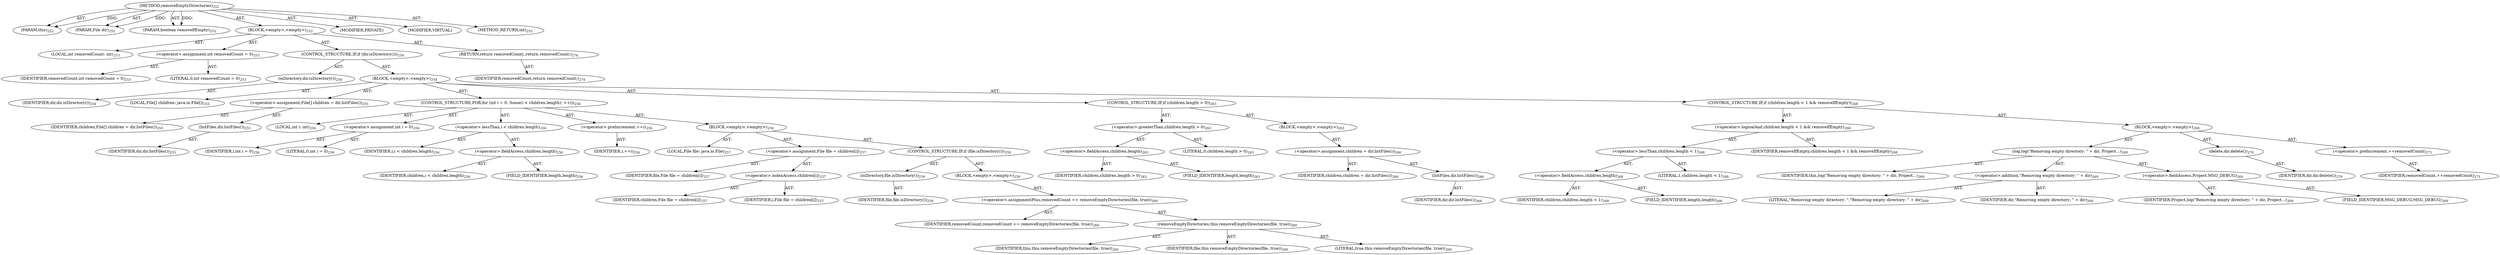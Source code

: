 digraph "removeEmptyDirectories" {  
"111669149701" [label = <(METHOD,removeEmptyDirectories)<SUB>252</SUB>> ]
"115964116997" [label = <(PARAM,this)<SUB>252</SUB>> ]
"115964117005" [label = <(PARAM,File dir)<SUB>252</SUB>> ]
"115964117006" [label = <(PARAM,boolean removeIfEmpty)<SUB>252</SUB>> ]
"25769803792" [label = <(BLOCK,&lt;empty&gt;,&lt;empty&gt;)<SUB>252</SUB>> ]
"94489280523" [label = <(LOCAL,int removedCount: int)<SUB>253</SUB>> ]
"30064771197" [label = <(&lt;operator&gt;.assignment,int removedCount = 0)<SUB>253</SUB>> ]
"68719476843" [label = <(IDENTIFIER,removedCount,int removedCount = 0)<SUB>253</SUB>> ]
"90194313267" [label = <(LITERAL,0,int removedCount = 0)<SUB>253</SUB>> ]
"47244640267" [label = <(CONTROL_STRUCTURE,IF,if (dir.isDirectory()))<SUB>254</SUB>> ]
"30064771198" [label = <(isDirectory,dir.isDirectory())<SUB>254</SUB>> ]
"68719476844" [label = <(IDENTIFIER,dir,dir.isDirectory())<SUB>254</SUB>> ]
"25769803793" [label = <(BLOCK,&lt;empty&gt;,&lt;empty&gt;)<SUB>254</SUB>> ]
"94489280524" [label = <(LOCAL,File[] children: java.io.File[])<SUB>255</SUB>> ]
"30064771199" [label = <(&lt;operator&gt;.assignment,File[] children = dir.listFiles())<SUB>255</SUB>> ]
"68719476845" [label = <(IDENTIFIER,children,File[] children = dir.listFiles())<SUB>255</SUB>> ]
"30064771200" [label = <(listFiles,dir.listFiles())<SUB>255</SUB>> ]
"68719476846" [label = <(IDENTIFIER,dir,dir.listFiles())<SUB>255</SUB>> ]
"47244640268" [label = <(CONTROL_STRUCTURE,FOR,for (int i = 0; Some(i &lt; children.length); ++i))<SUB>256</SUB>> ]
"94489280525" [label = <(LOCAL,int i: int)<SUB>256</SUB>> ]
"30064771201" [label = <(&lt;operator&gt;.assignment,int i = 0)<SUB>256</SUB>> ]
"68719476847" [label = <(IDENTIFIER,i,int i = 0)<SUB>256</SUB>> ]
"90194313268" [label = <(LITERAL,0,int i = 0)<SUB>256</SUB>> ]
"30064771202" [label = <(&lt;operator&gt;.lessThan,i &lt; children.length)<SUB>256</SUB>> ]
"68719476848" [label = <(IDENTIFIER,i,i &lt; children.length)<SUB>256</SUB>> ]
"30064771203" [label = <(&lt;operator&gt;.fieldAccess,children.length)<SUB>256</SUB>> ]
"68719476849" [label = <(IDENTIFIER,children,i &lt; children.length)<SUB>256</SUB>> ]
"55834574870" [label = <(FIELD_IDENTIFIER,length,length)<SUB>256</SUB>> ]
"30064771204" [label = <(&lt;operator&gt;.preIncrement,++i)<SUB>256</SUB>> ]
"68719476850" [label = <(IDENTIFIER,i,++i)<SUB>256</SUB>> ]
"25769803794" [label = <(BLOCK,&lt;empty&gt;,&lt;empty&gt;)<SUB>256</SUB>> ]
"94489280526" [label = <(LOCAL,File file: java.io.File)<SUB>257</SUB>> ]
"30064771205" [label = <(&lt;operator&gt;.assignment,File file = children[i])<SUB>257</SUB>> ]
"68719476851" [label = <(IDENTIFIER,file,File file = children[i])<SUB>257</SUB>> ]
"30064771206" [label = <(&lt;operator&gt;.indexAccess,children[i])<SUB>257</SUB>> ]
"68719476852" [label = <(IDENTIFIER,children,File file = children[i])<SUB>257</SUB>> ]
"68719476853" [label = <(IDENTIFIER,i,File file = children[i])<SUB>257</SUB>> ]
"47244640269" [label = <(CONTROL_STRUCTURE,IF,if (file.isDirectory()))<SUB>259</SUB>> ]
"30064771207" [label = <(isDirectory,file.isDirectory())<SUB>259</SUB>> ]
"68719476854" [label = <(IDENTIFIER,file,file.isDirectory())<SUB>259</SUB>> ]
"25769803795" [label = <(BLOCK,&lt;empty&gt;,&lt;empty&gt;)<SUB>259</SUB>> ]
"30064771208" [label = <(&lt;operator&gt;.assignmentPlus,removedCount += removeEmptyDirectories(file, true))<SUB>260</SUB>> ]
"68719476855" [label = <(IDENTIFIER,removedCount,removedCount += removeEmptyDirectories(file, true))<SUB>260</SUB>> ]
"30064771209" [label = <(removeEmptyDirectories,this.removeEmptyDirectories(file, true))<SUB>260</SUB>> ]
"68719476754" [label = <(IDENTIFIER,this,this.removeEmptyDirectories(file, true))<SUB>260</SUB>> ]
"68719476856" [label = <(IDENTIFIER,file,this.removeEmptyDirectories(file, true))<SUB>260</SUB>> ]
"90194313269" [label = <(LITERAL,true,this.removeEmptyDirectories(file, true))<SUB>260</SUB>> ]
"47244640270" [label = <(CONTROL_STRUCTURE,IF,if (children.length &gt; 0))<SUB>263</SUB>> ]
"30064771210" [label = <(&lt;operator&gt;.greaterThan,children.length &gt; 0)<SUB>263</SUB>> ]
"30064771211" [label = <(&lt;operator&gt;.fieldAccess,children.length)<SUB>263</SUB>> ]
"68719476857" [label = <(IDENTIFIER,children,children.length &gt; 0)<SUB>263</SUB>> ]
"55834574871" [label = <(FIELD_IDENTIFIER,length,length)<SUB>263</SUB>> ]
"90194313270" [label = <(LITERAL,0,children.length &gt; 0)<SUB>263</SUB>> ]
"25769803796" [label = <(BLOCK,&lt;empty&gt;,&lt;empty&gt;)<SUB>263</SUB>> ]
"30064771212" [label = <(&lt;operator&gt;.assignment,children = dir.listFiles())<SUB>266</SUB>> ]
"68719476858" [label = <(IDENTIFIER,children,children = dir.listFiles())<SUB>266</SUB>> ]
"30064771213" [label = <(listFiles,dir.listFiles())<SUB>266</SUB>> ]
"68719476859" [label = <(IDENTIFIER,dir,dir.listFiles())<SUB>266</SUB>> ]
"47244640271" [label = <(CONTROL_STRUCTURE,IF,if (children.length &lt; 1 &amp;&amp; removeIfEmpty))<SUB>268</SUB>> ]
"30064771214" [label = <(&lt;operator&gt;.logicalAnd,children.length &lt; 1 &amp;&amp; removeIfEmpty)<SUB>268</SUB>> ]
"30064771215" [label = <(&lt;operator&gt;.lessThan,children.length &lt; 1)<SUB>268</SUB>> ]
"30064771216" [label = <(&lt;operator&gt;.fieldAccess,children.length)<SUB>268</SUB>> ]
"68719476860" [label = <(IDENTIFIER,children,children.length &lt; 1)<SUB>268</SUB>> ]
"55834574872" [label = <(FIELD_IDENTIFIER,length,length)<SUB>268</SUB>> ]
"90194313271" [label = <(LITERAL,1,children.length &lt; 1)<SUB>268</SUB>> ]
"68719476861" [label = <(IDENTIFIER,removeIfEmpty,children.length &lt; 1 &amp;&amp; removeIfEmpty)<SUB>268</SUB>> ]
"25769803797" [label = <(BLOCK,&lt;empty&gt;,&lt;empty&gt;)<SUB>268</SUB>> ]
"30064771217" [label = <(log,log(&quot;Removing empty directory: &quot; + dir, Project...)<SUB>269</SUB>> ]
"68719476755" [label = <(IDENTIFIER,this,log(&quot;Removing empty directory: &quot; + dir, Project...)<SUB>269</SUB>> ]
"30064771218" [label = <(&lt;operator&gt;.addition,&quot;Removing empty directory: &quot; + dir)<SUB>269</SUB>> ]
"90194313272" [label = <(LITERAL,&quot;Removing empty directory: &quot;,&quot;Removing empty directory: &quot; + dir)<SUB>269</SUB>> ]
"68719476862" [label = <(IDENTIFIER,dir,&quot;Removing empty directory: &quot; + dir)<SUB>269</SUB>> ]
"30064771219" [label = <(&lt;operator&gt;.fieldAccess,Project.MSG_DEBUG)<SUB>269</SUB>> ]
"68719476863" [label = <(IDENTIFIER,Project,log(&quot;Removing empty directory: &quot; + dir, Project...)<SUB>269</SUB>> ]
"55834574873" [label = <(FIELD_IDENTIFIER,MSG_DEBUG,MSG_DEBUG)<SUB>269</SUB>> ]
"30064771220" [label = <(delete,dir.delete())<SUB>270</SUB>> ]
"68719476864" [label = <(IDENTIFIER,dir,dir.delete())<SUB>270</SUB>> ]
"30064771221" [label = <(&lt;operator&gt;.preIncrement,++removedCount)<SUB>271</SUB>> ]
"68719476865" [label = <(IDENTIFIER,removedCount,++removedCount)<SUB>271</SUB>> ]
"146028888066" [label = <(RETURN,return removedCount;,return removedCount;)<SUB>274</SUB>> ]
"68719476866" [label = <(IDENTIFIER,removedCount,return removedCount;)<SUB>274</SUB>> ]
"133143986187" [label = <(MODIFIER,PRIVATE)> ]
"133143986188" [label = <(MODIFIER,VIRTUAL)> ]
"128849018885" [label = <(METHOD_RETURN,int)<SUB>252</SUB>> ]
  "111669149701" -> "115964116997"  [ label = "AST: "] 
  "111669149701" -> "115964117005"  [ label = "AST: "] 
  "111669149701" -> "115964117006"  [ label = "AST: "] 
  "111669149701" -> "25769803792"  [ label = "AST: "] 
  "111669149701" -> "133143986187"  [ label = "AST: "] 
  "111669149701" -> "133143986188"  [ label = "AST: "] 
  "111669149701" -> "128849018885"  [ label = "AST: "] 
  "25769803792" -> "94489280523"  [ label = "AST: "] 
  "25769803792" -> "30064771197"  [ label = "AST: "] 
  "25769803792" -> "47244640267"  [ label = "AST: "] 
  "25769803792" -> "146028888066"  [ label = "AST: "] 
  "30064771197" -> "68719476843"  [ label = "AST: "] 
  "30064771197" -> "90194313267"  [ label = "AST: "] 
  "47244640267" -> "30064771198"  [ label = "AST: "] 
  "47244640267" -> "25769803793"  [ label = "AST: "] 
  "30064771198" -> "68719476844"  [ label = "AST: "] 
  "25769803793" -> "94489280524"  [ label = "AST: "] 
  "25769803793" -> "30064771199"  [ label = "AST: "] 
  "25769803793" -> "47244640268"  [ label = "AST: "] 
  "25769803793" -> "47244640270"  [ label = "AST: "] 
  "25769803793" -> "47244640271"  [ label = "AST: "] 
  "30064771199" -> "68719476845"  [ label = "AST: "] 
  "30064771199" -> "30064771200"  [ label = "AST: "] 
  "30064771200" -> "68719476846"  [ label = "AST: "] 
  "47244640268" -> "94489280525"  [ label = "AST: "] 
  "47244640268" -> "30064771201"  [ label = "AST: "] 
  "47244640268" -> "30064771202"  [ label = "AST: "] 
  "47244640268" -> "30064771204"  [ label = "AST: "] 
  "47244640268" -> "25769803794"  [ label = "AST: "] 
  "30064771201" -> "68719476847"  [ label = "AST: "] 
  "30064771201" -> "90194313268"  [ label = "AST: "] 
  "30064771202" -> "68719476848"  [ label = "AST: "] 
  "30064771202" -> "30064771203"  [ label = "AST: "] 
  "30064771203" -> "68719476849"  [ label = "AST: "] 
  "30064771203" -> "55834574870"  [ label = "AST: "] 
  "30064771204" -> "68719476850"  [ label = "AST: "] 
  "25769803794" -> "94489280526"  [ label = "AST: "] 
  "25769803794" -> "30064771205"  [ label = "AST: "] 
  "25769803794" -> "47244640269"  [ label = "AST: "] 
  "30064771205" -> "68719476851"  [ label = "AST: "] 
  "30064771205" -> "30064771206"  [ label = "AST: "] 
  "30064771206" -> "68719476852"  [ label = "AST: "] 
  "30064771206" -> "68719476853"  [ label = "AST: "] 
  "47244640269" -> "30064771207"  [ label = "AST: "] 
  "47244640269" -> "25769803795"  [ label = "AST: "] 
  "30064771207" -> "68719476854"  [ label = "AST: "] 
  "25769803795" -> "30064771208"  [ label = "AST: "] 
  "30064771208" -> "68719476855"  [ label = "AST: "] 
  "30064771208" -> "30064771209"  [ label = "AST: "] 
  "30064771209" -> "68719476754"  [ label = "AST: "] 
  "30064771209" -> "68719476856"  [ label = "AST: "] 
  "30064771209" -> "90194313269"  [ label = "AST: "] 
  "47244640270" -> "30064771210"  [ label = "AST: "] 
  "47244640270" -> "25769803796"  [ label = "AST: "] 
  "30064771210" -> "30064771211"  [ label = "AST: "] 
  "30064771210" -> "90194313270"  [ label = "AST: "] 
  "30064771211" -> "68719476857"  [ label = "AST: "] 
  "30064771211" -> "55834574871"  [ label = "AST: "] 
  "25769803796" -> "30064771212"  [ label = "AST: "] 
  "30064771212" -> "68719476858"  [ label = "AST: "] 
  "30064771212" -> "30064771213"  [ label = "AST: "] 
  "30064771213" -> "68719476859"  [ label = "AST: "] 
  "47244640271" -> "30064771214"  [ label = "AST: "] 
  "47244640271" -> "25769803797"  [ label = "AST: "] 
  "30064771214" -> "30064771215"  [ label = "AST: "] 
  "30064771214" -> "68719476861"  [ label = "AST: "] 
  "30064771215" -> "30064771216"  [ label = "AST: "] 
  "30064771215" -> "90194313271"  [ label = "AST: "] 
  "30064771216" -> "68719476860"  [ label = "AST: "] 
  "30064771216" -> "55834574872"  [ label = "AST: "] 
  "25769803797" -> "30064771217"  [ label = "AST: "] 
  "25769803797" -> "30064771220"  [ label = "AST: "] 
  "25769803797" -> "30064771221"  [ label = "AST: "] 
  "30064771217" -> "68719476755"  [ label = "AST: "] 
  "30064771217" -> "30064771218"  [ label = "AST: "] 
  "30064771217" -> "30064771219"  [ label = "AST: "] 
  "30064771218" -> "90194313272"  [ label = "AST: "] 
  "30064771218" -> "68719476862"  [ label = "AST: "] 
  "30064771219" -> "68719476863"  [ label = "AST: "] 
  "30064771219" -> "55834574873"  [ label = "AST: "] 
  "30064771220" -> "68719476864"  [ label = "AST: "] 
  "30064771221" -> "68719476865"  [ label = "AST: "] 
  "146028888066" -> "68719476866"  [ label = "AST: "] 
  "111669149701" -> "115964116997"  [ label = "DDG: "] 
  "111669149701" -> "115964117005"  [ label = "DDG: "] 
  "111669149701" -> "115964117006"  [ label = "DDG: "] 
}
